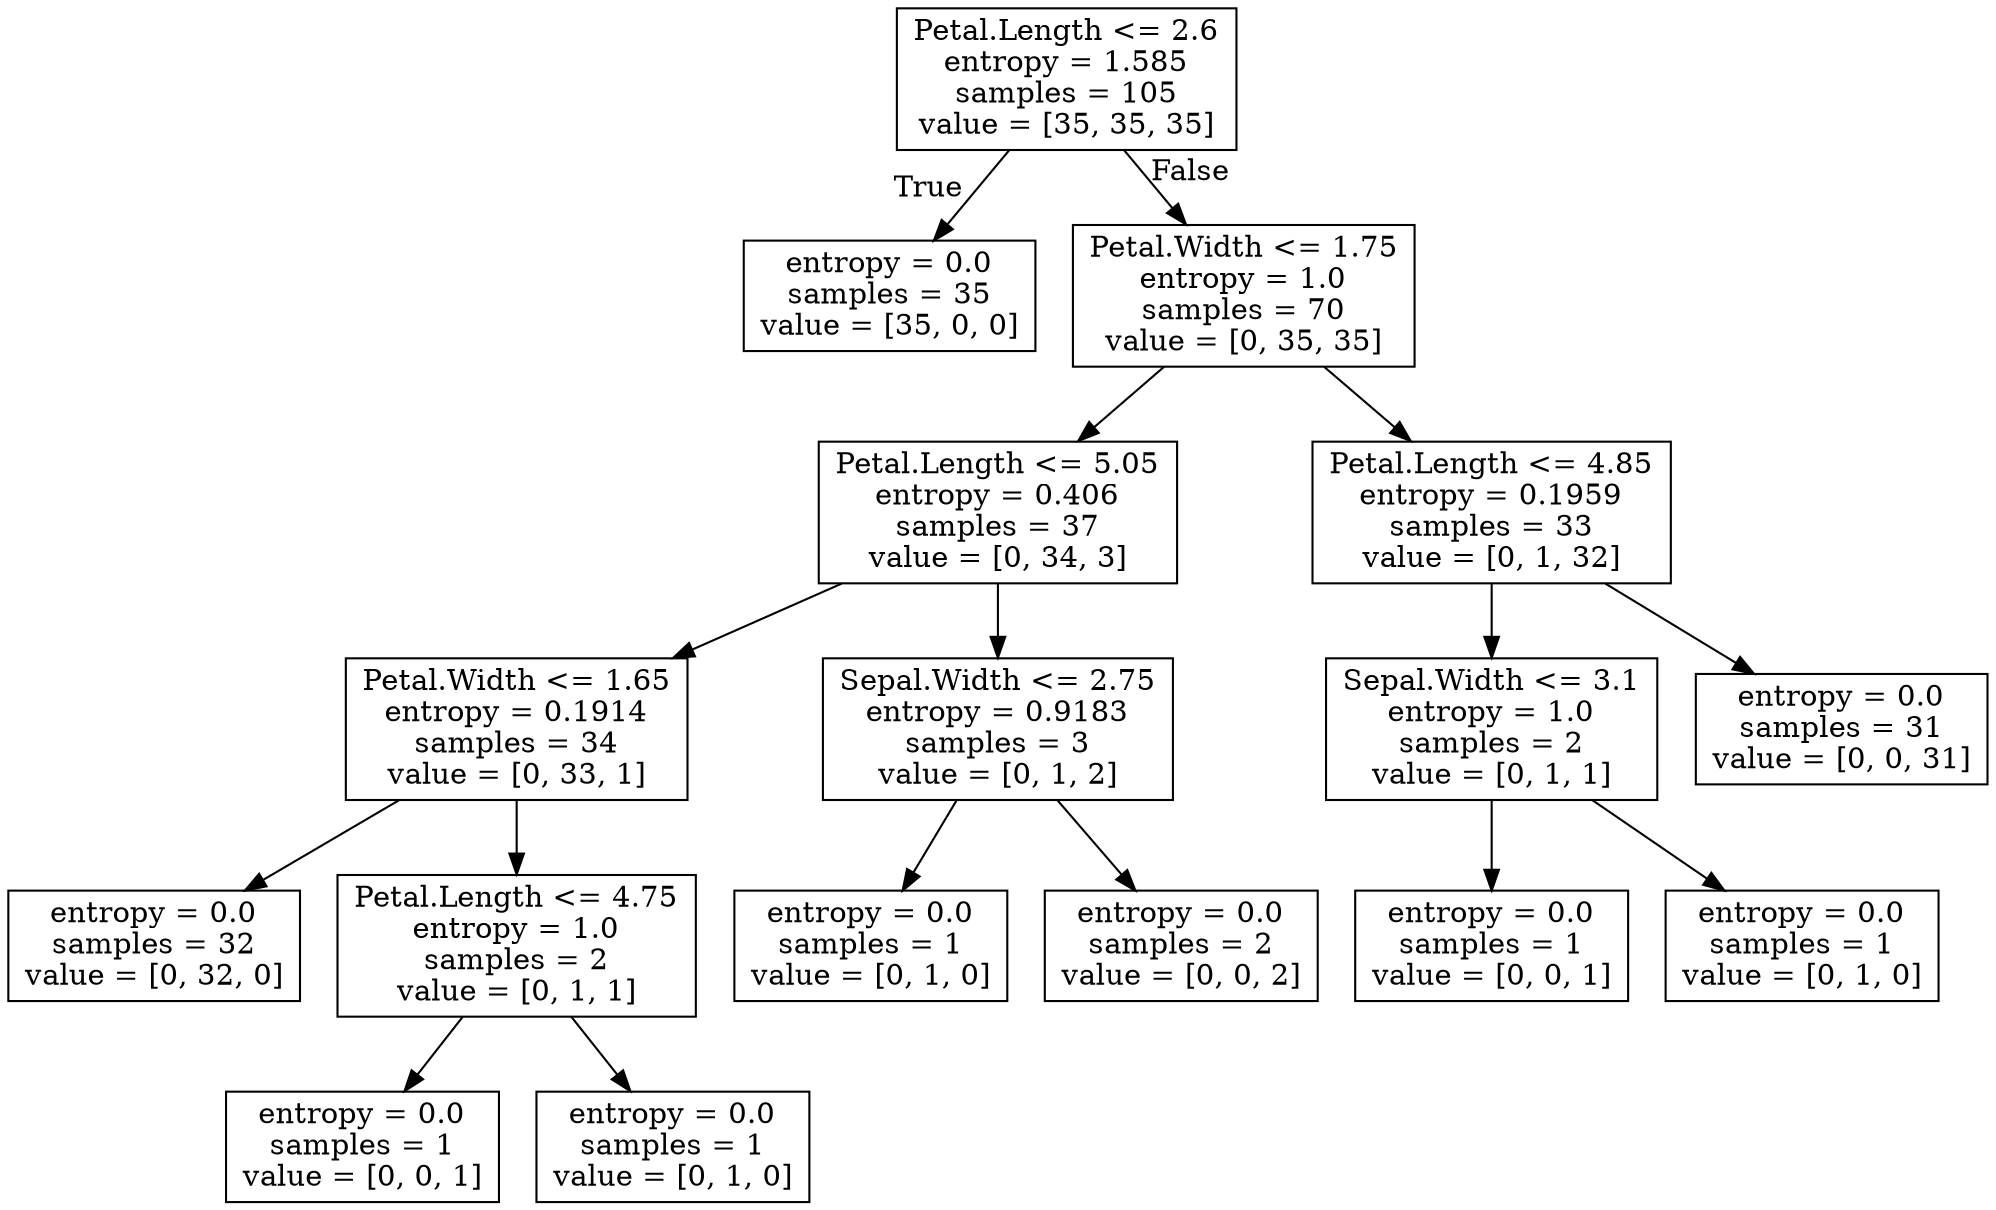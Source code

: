 digraph Tree {
node [shape=box] ;
0 [label="Petal.Length <= 2.6\nentropy = 1.585\nsamples = 105\nvalue = [35, 35, 35]"] ;
1 [label="entropy = 0.0\nsamples = 35\nvalue = [35, 0, 0]"] ;
0 -> 1 [labeldistance=2.5, labelangle=45, headlabel="True"] ;
2 [label="Petal.Width <= 1.75\nentropy = 1.0\nsamples = 70\nvalue = [0, 35, 35]"] ;
0 -> 2 [labeldistance=2.5, labelangle=-45, headlabel="False"] ;
3 [label="Petal.Length <= 5.05\nentropy = 0.406\nsamples = 37\nvalue = [0, 34, 3]"] ;
2 -> 3 ;
4 [label="Petal.Width <= 1.65\nentropy = 0.1914\nsamples = 34\nvalue = [0, 33, 1]"] ;
3 -> 4 ;
5 [label="entropy = 0.0\nsamples = 32\nvalue = [0, 32, 0]"] ;
4 -> 5 ;
6 [label="Petal.Length <= 4.75\nentropy = 1.0\nsamples = 2\nvalue = [0, 1, 1]"] ;
4 -> 6 ;
7 [label="entropy = 0.0\nsamples = 1\nvalue = [0, 0, 1]"] ;
6 -> 7 ;
8 [label="entropy = 0.0\nsamples = 1\nvalue = [0, 1, 0]"] ;
6 -> 8 ;
9 [label="Sepal.Width <= 2.75\nentropy = 0.9183\nsamples = 3\nvalue = [0, 1, 2]"] ;
3 -> 9 ;
10 [label="entropy = 0.0\nsamples = 1\nvalue = [0, 1, 0]"] ;
9 -> 10 ;
11 [label="entropy = 0.0\nsamples = 2\nvalue = [0, 0, 2]"] ;
9 -> 11 ;
12 [label="Petal.Length <= 4.85\nentropy = 0.1959\nsamples = 33\nvalue = [0, 1, 32]"] ;
2 -> 12 ;
13 [label="Sepal.Width <= 3.1\nentropy = 1.0\nsamples = 2\nvalue = [0, 1, 1]"] ;
12 -> 13 ;
14 [label="entropy = 0.0\nsamples = 1\nvalue = [0, 0, 1]"] ;
13 -> 14 ;
15 [label="entropy = 0.0\nsamples = 1\nvalue = [0, 1, 0]"] ;
13 -> 15 ;
16 [label="entropy = 0.0\nsamples = 31\nvalue = [0, 0, 31]"] ;
12 -> 16 ;
}
